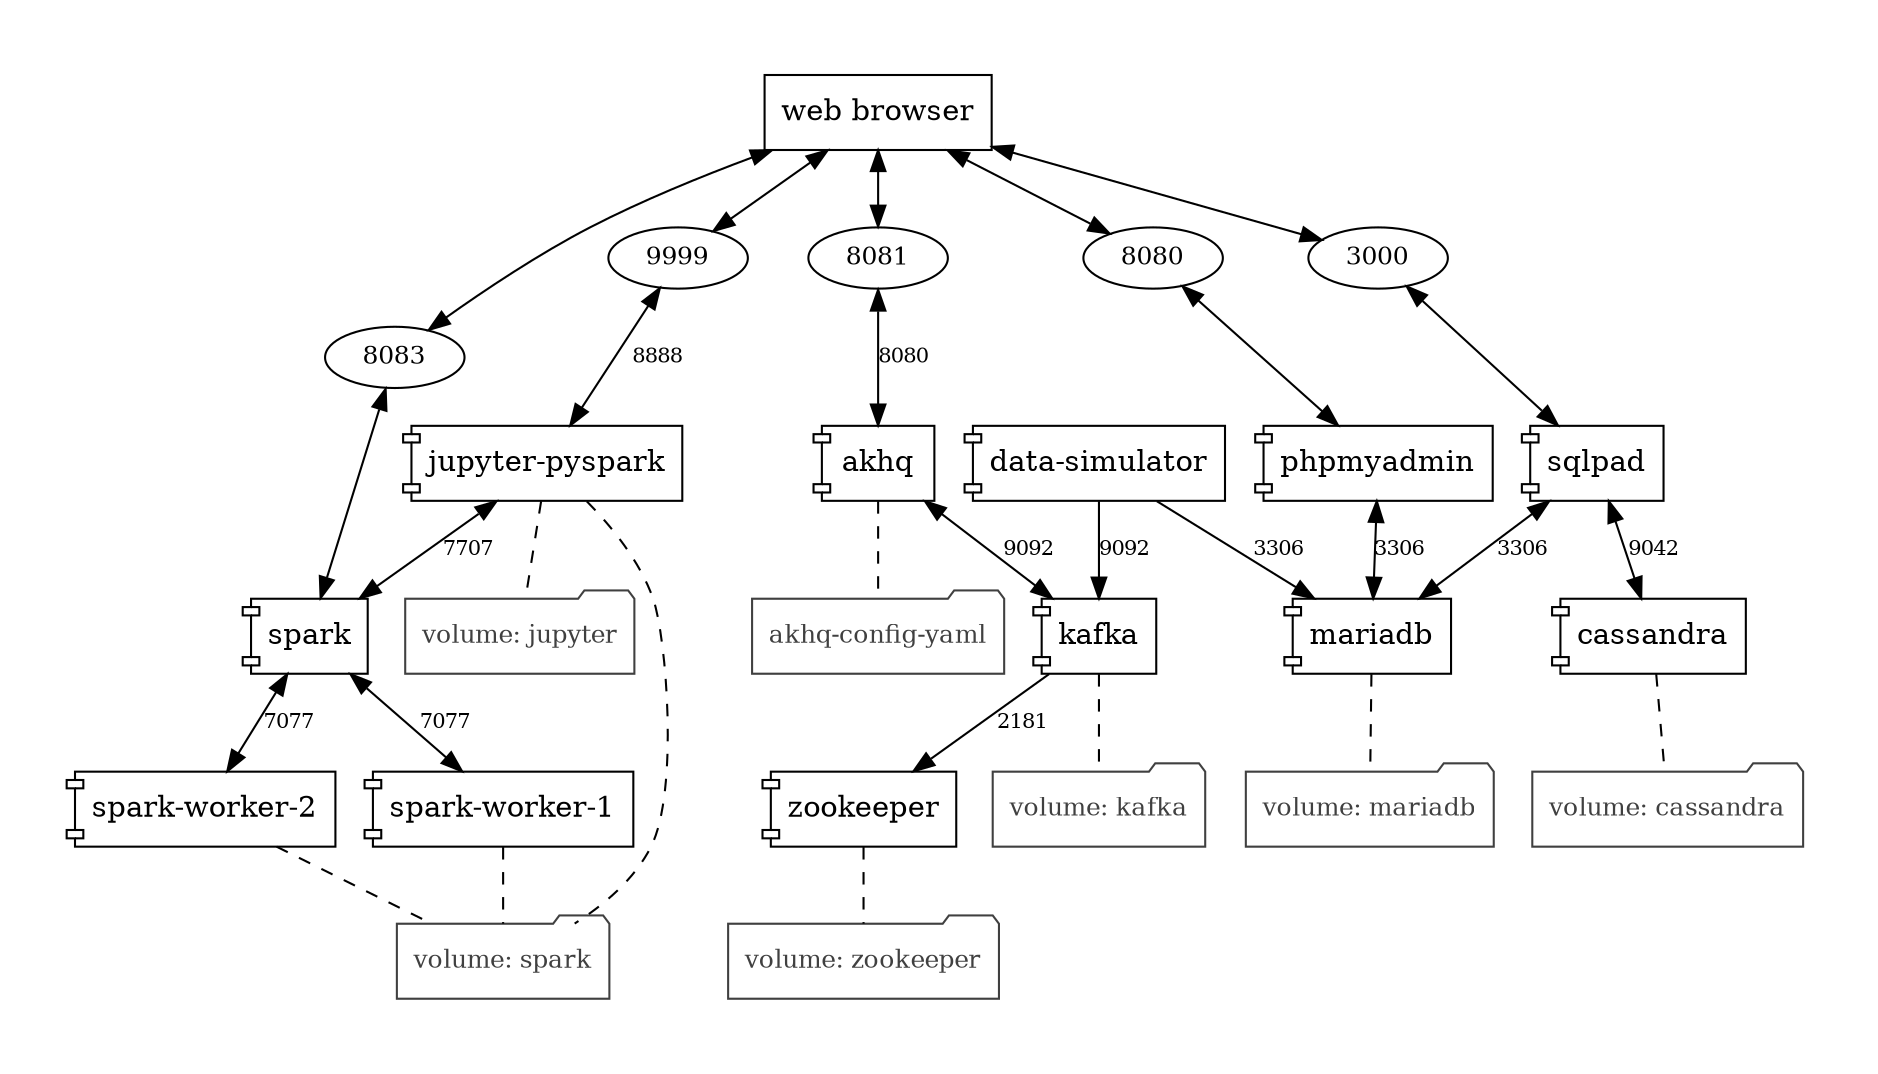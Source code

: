 digraph {
  graph [bgcolor="#ffffff" pad=0.5 ratio="fill"]
  "volume: mariadb" [shape="folder" fontsize=12 color="#404040" fontcolor="#404040"]
  "volume: cassandra" [shape="folder" fontsize=12 color="#404040" fontcolor="#404040"]
  "volume: zookeeper" [shape="folder" fontsize=12 color="#404040" fontcolor="#404040"]
  "volume: kafka" [shape="folder" fontsize=12 color="#404040" fontcolor="#404040"]
  "volume: jupyter" [shape="folder" fontsize=12 color="#404040" fontcolor="#404040"]
  "spark" [shape="component"]
  "volume: spark" [shape="folder" fontsize=12 color="#404040" fontcolor="#404040"]
  "web browser" [shape="box"]
  8083 [shape="ellipse" fontsize=12 width=0.5 height=0.4]
  "web browser" -> 8083 [dir="both"]
  "spark-worker-1" [shape="component"]
  "spark-worker-2" [shape="component"]
  "cassandra" [shape="component"]
  "sqlpad" [shape="component"]
  "mariadb" [shape="component"]
  3000 [shape="ellipse" fontsize=12 width=0.5 height=0.4]
  "web browser" -> 3000 [dir="both"]
  "zookeeper" [shape="component"]
  "kafka" [shape="component"]
  "akhq" [shape="component"]
  "akhq-config-yaml" [shape="folder" fontsize=12 color="#404040" fontcolor="#404040"]
  8081 [shape="ellipse" fontsize=12 width=0.5 height=0.4]
  "web browser" -> 8081 [dir="both"]
  "jupyter-pyspark" [shape="component"]
  9999 [shape="ellipse" fontsize=12 width=0.5 height=0.4]
  "web browser" -> 9999 [dir="both"]
  8080 [shape="ellipse" fontsize=12 width=0.5 height=0.4]
  "web browser" -> 8080 [dir="both"]
  "data-simulator" [shape="component"]
  8083 -> "spark" [dir="both" style="solid"]
  "spark" -> "spark-worker-1" [style="solid" dir="both" label=7077 fontsize=10]
  "spark-worker-1" -> "volume: spark" [style="dashed" dir="none"]
  "spark" -> "spark-worker-2" [style="solid" dir="both" label=7077 fontsize=10]
  "spark-worker-2" -> "volume: spark" [style="dashed" dir="none"]
  "cassandra" -> "volume: cassandra" [style="dashed" dir="none"]
  "sqlpad" -> "cassandra" [style="solid" dir="both" label=9042 fontsize=10]
  "sqlpad" -> "mariadb" [style="solid" dir="both" label=3306 fontsize=10]
  3000 -> "sqlpad" [dir="both" style="solid"]
  "zookeeper" -> "volume: zookeeper" [style="dashed" dir="none"]
  "kafka" -> "zookeeper" [style="solid" label=2181 fontsize=10]
  "kafka" -> "volume: kafka" [style="dashed" dir="none"]
  "akhq" -> "kafka" [style="solid" dir="both" label=9092 fontsize=10]
  "akhq" -> "akhq-config-yaml" [style="dashed" dir="none"]
  8081 -> "akhq" [dir="both" style="solid" label=8080 fontsize=10]
  "jupyter-pyspark" -> "spark" [style="solid" dir="both" label=7707 fontsize=10]
  "jupyter-pyspark" -> "volume: jupyter" [style="dashed" dir="none"]
  "jupyter-pyspark" -> "volume: spark" [style="dashed" dir="none"]
  9999 -> "jupyter-pyspark" [dir="both" style="solid" label=8888 fontsize=10]
  "mariadb" -> "volume: mariadb" [style="dashed" dir="none"]
  "phpmyadmin" [shape="component"]
  "phpmyadmin" -> "mariadb" [style="solid" dir="both" label=3306 fontsize=10]
  8080 -> "phpmyadmin" [dir="both" style="solid"]
  "data-simulator" -> "mariadb" [style="solid" label=3306 fontsize=10]
  "data-simulator" -> "kafka" [style="solid" label=9092 fontsize=10]
}
